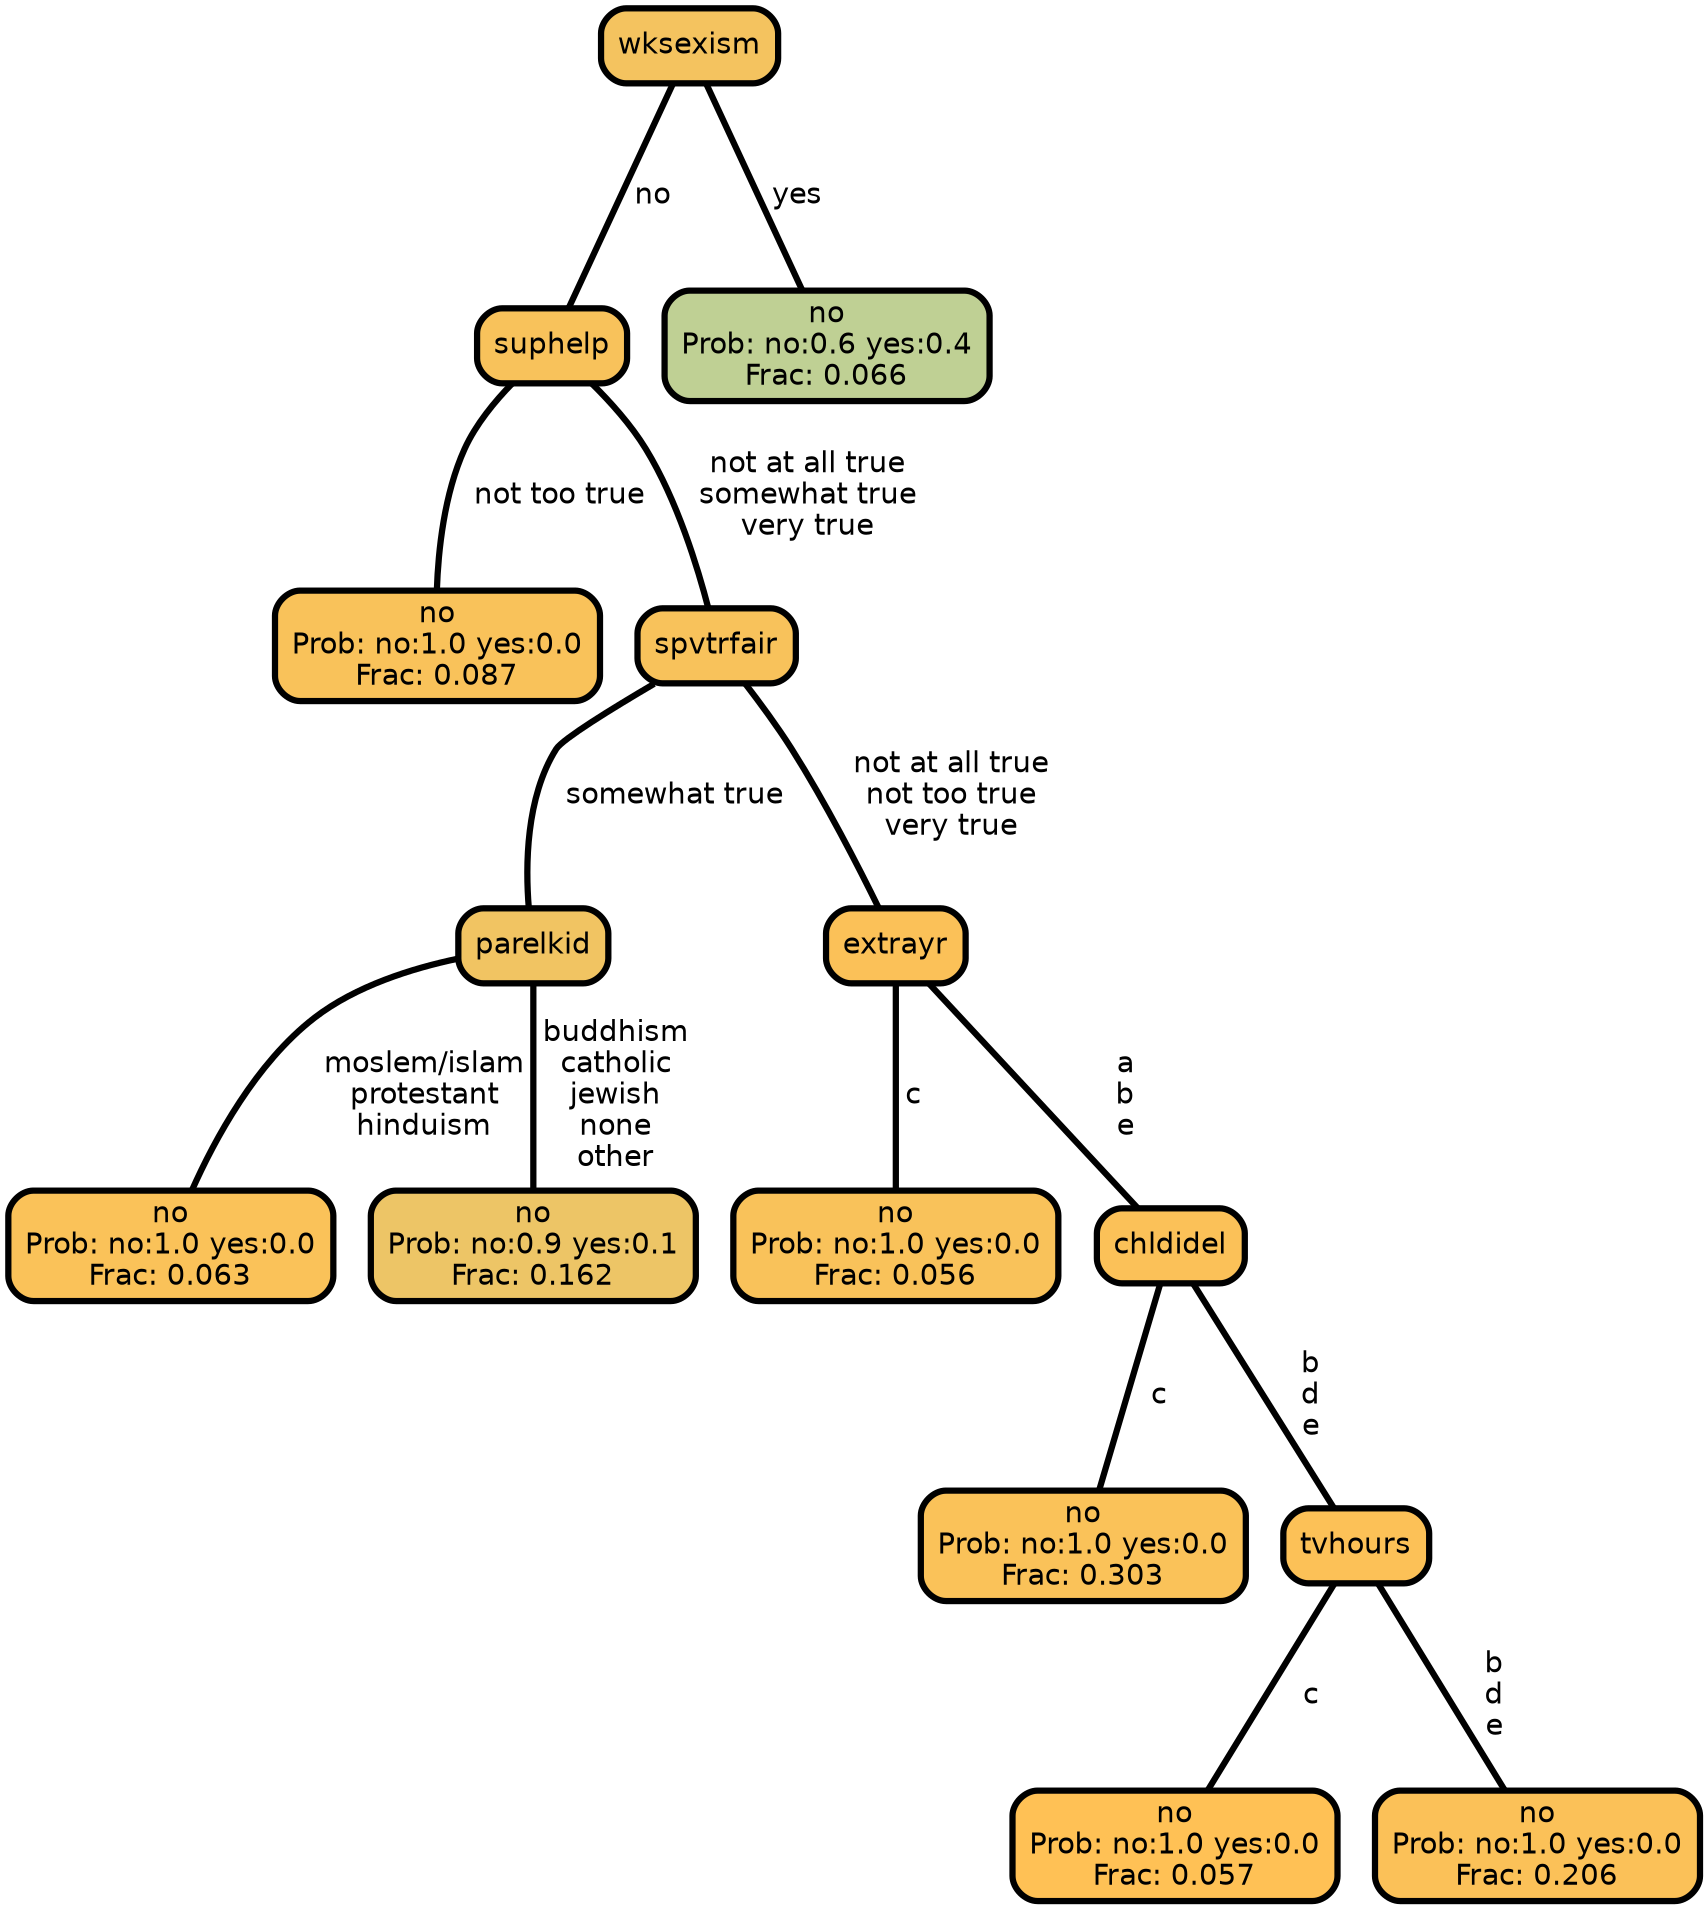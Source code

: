 graph Tree {
node [shape=box, style="filled, rounded",color="black",penwidth="3",fontcolor="black",                 fontname=helvetica] ;
graph [ranksep="0 equally", splines=straight,                 bgcolor=transparent, dpi=200] ;
edge [fontname=helvetica, color=black] ;
0 [label="no
Prob: no:1.0 yes:0.0
Frac: 0.087", fillcolor="#f9c25a"] ;
1 [label="suphelp", fillcolor="#f8c25b"] ;
2 [label="no
Prob: no:1.0 yes:0.0
Frac: 0.063", fillcolor="#fac259"] ;
3 [label="parelkid", fillcolor="#f1c462"] ;
4 [label="no
Prob: no:0.9 yes:0.1
Frac: 0.162", fillcolor="#edc566"] ;
5 [label="spvtrfair", fillcolor="#f8c25b"] ;
6 [label="no
Prob: no:1.0 yes:0.0
Frac: 0.056", fillcolor="#f9c25a"] ;
7 [label="extrayr", fillcolor="#fbc158"] ;
8 [label="no
Prob: no:1.0 yes:0.0
Frac: 0.303", fillcolor="#fac259"] ;
9 [label="chldidel", fillcolor="#fbc158"] ;
10 [label="no
Prob: no:1.0 yes:0.0
Frac: 0.057", fillcolor="#ffc155"] ;
11 [label="tvhours", fillcolor="#fcc157"] ;
12 [label="no
Prob: no:1.0 yes:0.0
Frac: 0.206", fillcolor="#fbc158"] ;
13 [label="wksexism", fillcolor="#f4c35f"] ;
14 [label="no
Prob: no:0.6 yes:0.4
Frac: 0.066", fillcolor="#bfd094"] ;
1 -- 0 [label=" not too true",penwidth=3] ;
1 -- 5 [label=" not at all true\n somewhat true\n very true",penwidth=3] ;
3 -- 2 [label=" moslem/islam\n protestant\n hinduism",penwidth=3] ;
3 -- 4 [label=" buddhism\n catholic\n jewish\n none\n other",penwidth=3] ;
5 -- 3 [label=" somewhat true",penwidth=3] ;
5 -- 7 [label=" not at all true\n not too true\n very true",penwidth=3] ;
7 -- 6 [label=" c",penwidth=3] ;
7 -- 9 [label=" a\n b\n e",penwidth=3] ;
9 -- 8 [label=" c",penwidth=3] ;
9 -- 11 [label=" b\n d\n e",penwidth=3] ;
11 -- 10 [label=" c",penwidth=3] ;
11 -- 12 [label=" b\n d\n e",penwidth=3] ;
13 -- 1 [label=" no",penwidth=3] ;
13 -- 14 [label=" yes",penwidth=3] ;
{rank = same;}}